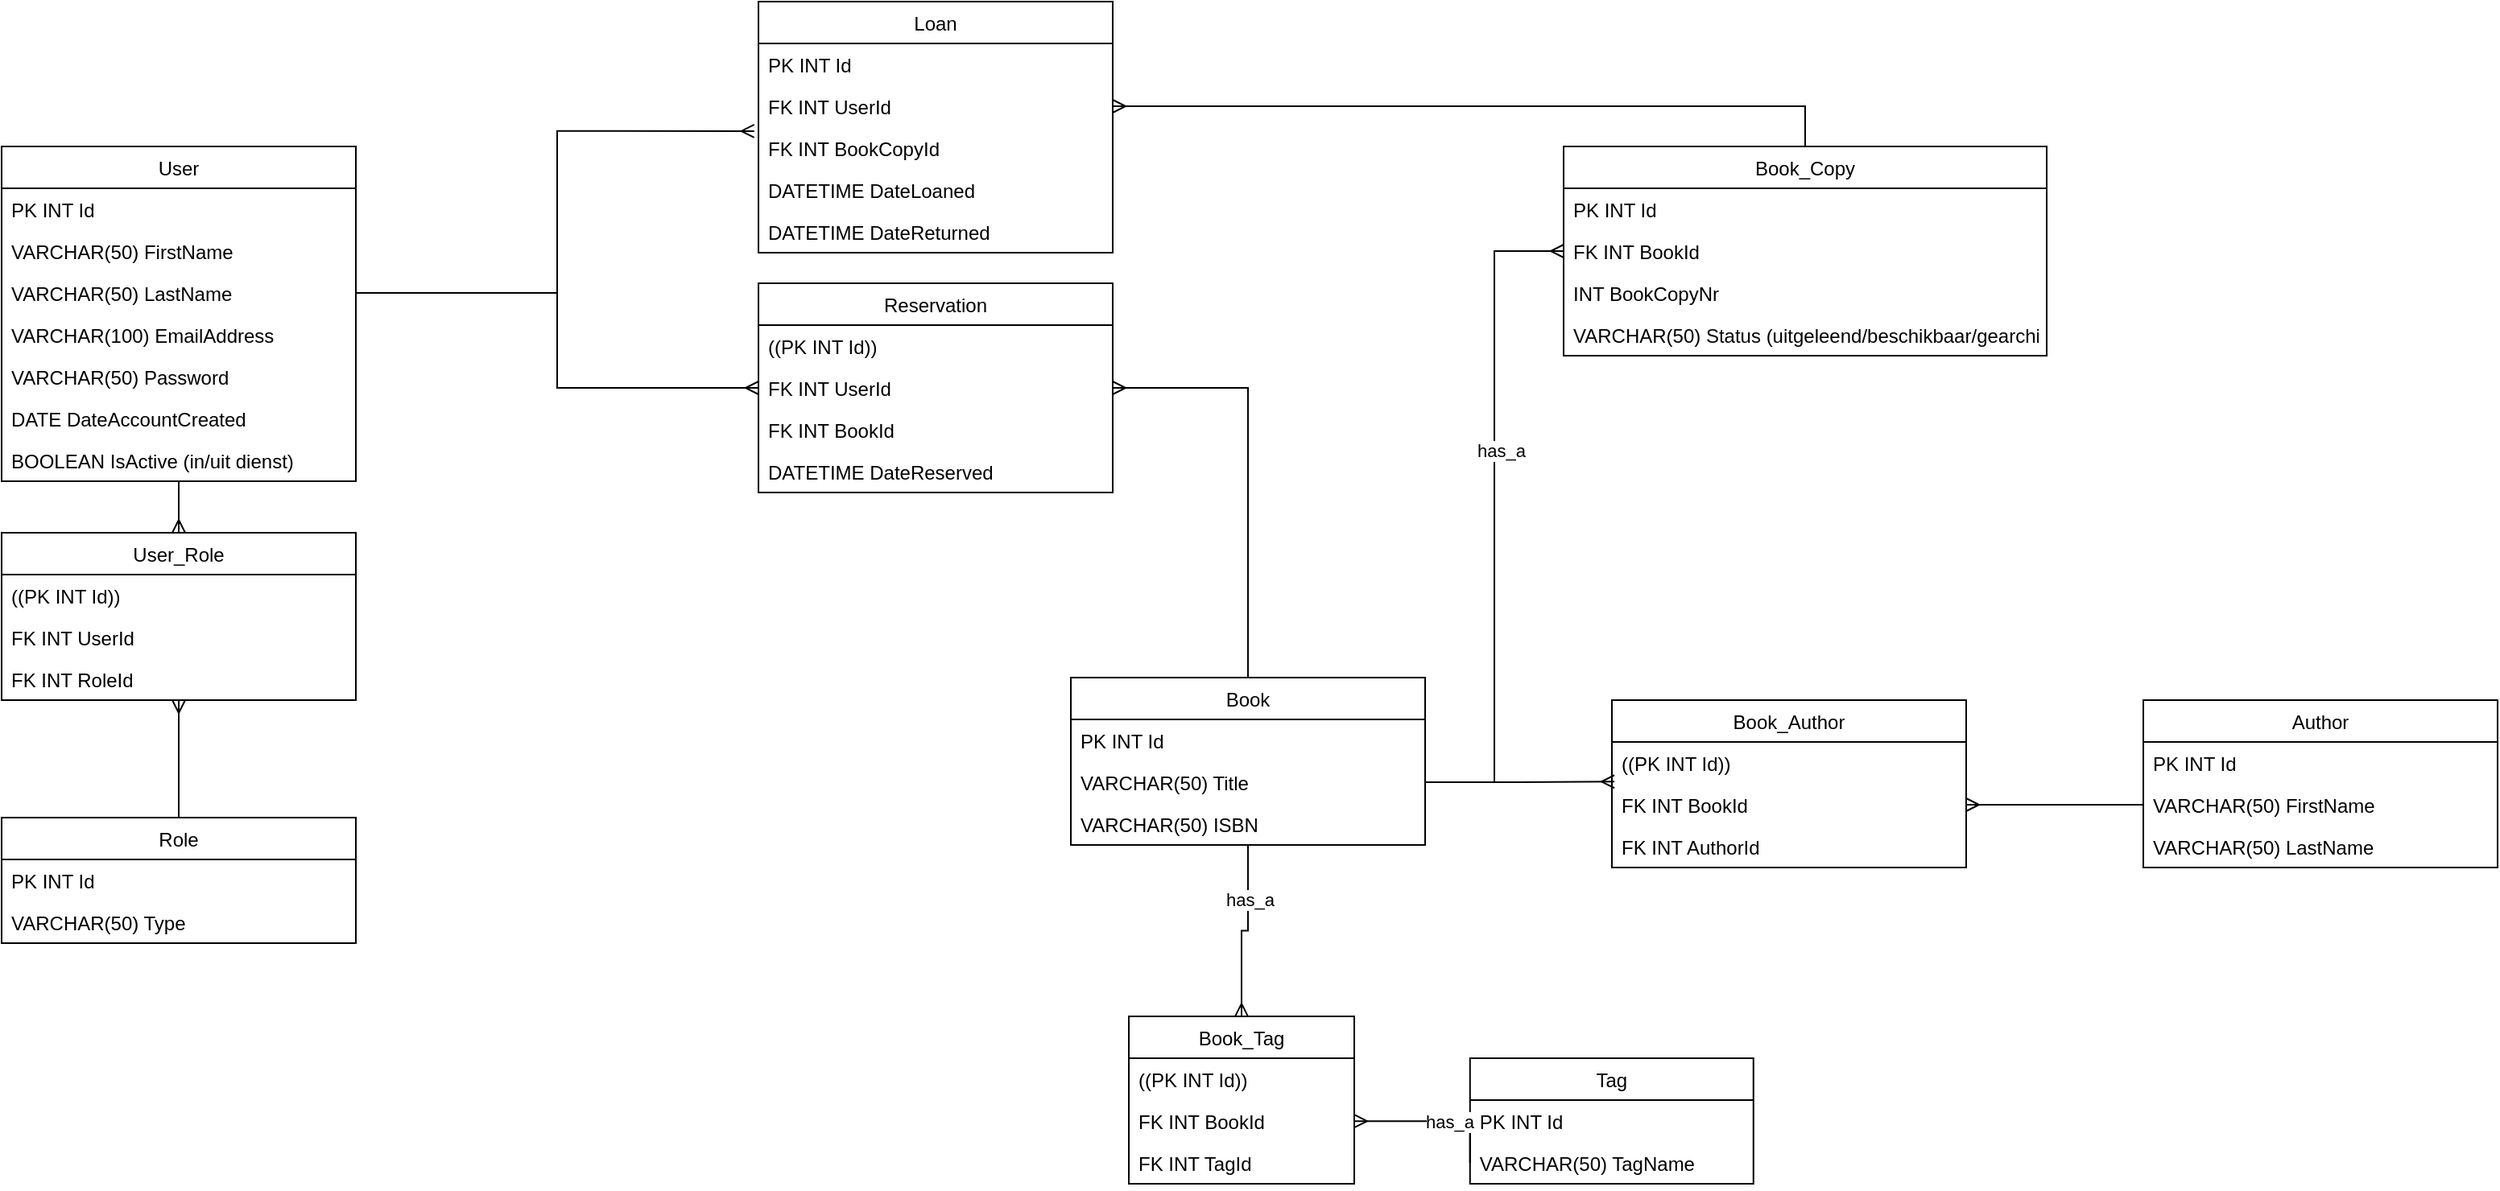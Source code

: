 <mxfile version="20.8.1" type="google"><diagram id="gzskd0QtSaQVFB5JqQmJ" name="Pagina-1"><mxGraphModel grid="1" page="1" gridSize="10" guides="1" tooltips="1" connect="1" arrows="1" fold="1" pageScale="1" pageWidth="827" pageHeight="1169" math="0" shadow="0"><root><mxCell id="0"/><mxCell id="1" parent="0"/><mxCell id="yw86Md_JAaUrAjQql9L0-66" style="edgeStyle=orthogonalEdgeStyle;rounded=0;orthogonalLoop=1;jettySize=auto;html=1;entryX=0.5;entryY=0;entryDx=0;entryDy=0;endArrow=ERmany;endFill=0;startArrow=none;startFill=0;" edge="1" parent="1" source="yw86Md_JAaUrAjQql9L0-2" target="yw86Md_JAaUrAjQql9L0-62"><mxGeometry relative="1" as="geometry"/></mxCell><mxCell id="yw86Md_JAaUrAjQql9L0-2" value="User" style="swimlane;fontStyle=0;childLayout=stackLayout;horizontal=1;startSize=26;fillColor=none;horizontalStack=0;resizeParent=1;resizeParentMax=0;resizeLast=0;collapsible=1;marginBottom=0;" vertex="1" parent="1"><mxGeometry x="140" y="300" width="220" height="208" as="geometry"/></mxCell><mxCell id="yw86Md_JAaUrAjQql9L0-3" value="PK INT Id" style="text;strokeColor=none;fillColor=none;align=left;verticalAlign=top;spacingLeft=4;spacingRight=4;overflow=hidden;rotatable=0;points=[[0,0.5],[1,0.5]];portConstraint=eastwest;" vertex="1" parent="yw86Md_JAaUrAjQql9L0-2"><mxGeometry y="26" width="220" height="26" as="geometry"/></mxCell><mxCell id="yw86Md_JAaUrAjQql9L0-4" value="VARCHAR(50) FirstName" style="text;strokeColor=none;fillColor=none;align=left;verticalAlign=top;spacingLeft=4;spacingRight=4;overflow=hidden;rotatable=0;points=[[0,0.5],[1,0.5]];portConstraint=eastwest;" vertex="1" parent="yw86Md_JAaUrAjQql9L0-2"><mxGeometry y="52" width="220" height="26" as="geometry"/></mxCell><mxCell id="yw86Md_JAaUrAjQql9L0-5" value="VARCHAR(50) LastName" style="text;strokeColor=none;fillColor=none;align=left;verticalAlign=top;spacingLeft=4;spacingRight=4;overflow=hidden;rotatable=0;points=[[0,0.5],[1,0.5]];portConstraint=eastwest;" vertex="1" parent="yw86Md_JAaUrAjQql9L0-2"><mxGeometry y="78" width="220" height="26" as="geometry"/></mxCell><mxCell id="yw86Md_JAaUrAjQql9L0-6" value="VARCHAR(100) EmailAddress" style="text;strokeColor=none;fillColor=none;align=left;verticalAlign=top;spacingLeft=4;spacingRight=4;overflow=hidden;rotatable=0;points=[[0,0.5],[1,0.5]];portConstraint=eastwest;" vertex="1" parent="yw86Md_JAaUrAjQql9L0-2"><mxGeometry y="104" width="220" height="26" as="geometry"/></mxCell><mxCell id="yw86Md_JAaUrAjQql9L0-7" value="VARCHAR(50) Password" style="text;strokeColor=none;fillColor=none;align=left;verticalAlign=top;spacingLeft=4;spacingRight=4;overflow=hidden;rotatable=0;points=[[0,0.5],[1,0.5]];portConstraint=eastwest;" vertex="1" parent="yw86Md_JAaUrAjQql9L0-2"><mxGeometry y="130" width="220" height="26" as="geometry"/></mxCell><mxCell id="yw86Md_JAaUrAjQql9L0-8" value="DATE DateAccountCreated" style="text;strokeColor=none;fillColor=none;align=left;verticalAlign=top;spacingLeft=4;spacingRight=4;overflow=hidden;rotatable=0;points=[[0,0.5],[1,0.5]];portConstraint=eastwest;" vertex="1" parent="yw86Md_JAaUrAjQql9L0-2"><mxGeometry y="156" width="220" height="26" as="geometry"/></mxCell><mxCell id="yw86Md_JAaUrAjQql9L0-142" value="BOOLEAN IsActive (in/uit dienst)" style="text;strokeColor=none;fillColor=none;align=left;verticalAlign=top;spacingLeft=4;spacingRight=4;overflow=hidden;rotatable=0;points=[[0,0.5],[1,0.5]];portConstraint=eastwest;" vertex="1" parent="yw86Md_JAaUrAjQql9L0-2"><mxGeometry y="182" width="220" height="26" as="geometry"/></mxCell><mxCell id="yw86Md_JAaUrAjQql9L0-32" value="Role" style="swimlane;fontStyle=0;childLayout=stackLayout;horizontal=1;startSize=26;fillColor=none;horizontalStack=0;resizeParent=1;resizeParentMax=0;resizeLast=0;collapsible=1;marginBottom=0;" vertex="1" parent="1"><mxGeometry x="140" y="717" width="220" height="78" as="geometry"/></mxCell><mxCell id="yw86Md_JAaUrAjQql9L0-33" value="PK INT Id&#xA;" style="text;strokeColor=none;fillColor=none;align=left;verticalAlign=top;spacingLeft=4;spacingRight=4;overflow=hidden;rotatable=0;points=[[0,0.5],[1,0.5]];portConstraint=eastwest;" vertex="1" parent="yw86Md_JAaUrAjQql9L0-32"><mxGeometry y="26" width="220" height="26" as="geometry"/></mxCell><mxCell id="yw86Md_JAaUrAjQql9L0-40" value="VARCHAR(50) Type" style="text;strokeColor=none;fillColor=none;align=left;verticalAlign=top;spacingLeft=4;spacingRight=4;overflow=hidden;rotatable=0;points=[[0,0.5],[1,0.5]];portConstraint=eastwest;" vertex="1" parent="yw86Md_JAaUrAjQql9L0-32"><mxGeometry y="52" width="220" height="26" as="geometry"/></mxCell><mxCell id="yw86Md_JAaUrAjQql9L0-67" style="edgeStyle=orthogonalEdgeStyle;rounded=0;orthogonalLoop=1;jettySize=auto;html=1;entryX=0.5;entryY=0;entryDx=0;entryDy=0;startArrow=ERmany;startFill=0;endArrow=none;endFill=0;" edge="1" parent="1" source="yw86Md_JAaUrAjQql9L0-62" target="yw86Md_JAaUrAjQql9L0-32"><mxGeometry relative="1" as="geometry"/></mxCell><mxCell id="yw86Md_JAaUrAjQql9L0-62" value="User_Role" style="swimlane;fontStyle=0;childLayout=stackLayout;horizontal=1;startSize=26;fillColor=none;horizontalStack=0;resizeParent=1;resizeParentMax=0;resizeLast=0;collapsible=1;marginBottom=0;" vertex="1" parent="1"><mxGeometry x="140" y="540" width="220" height="104" as="geometry"/></mxCell><mxCell id="yw86Md_JAaUrAjQql9L0-151" value="((PK INT Id))" style="text;strokeColor=none;fillColor=none;align=left;verticalAlign=top;spacingLeft=4;spacingRight=4;overflow=hidden;rotatable=0;points=[[0,0.5],[1,0.5]];portConstraint=eastwest;" vertex="1" parent="yw86Md_JAaUrAjQql9L0-62"><mxGeometry y="26" width="220" height="26" as="geometry"/></mxCell><mxCell id="yw86Md_JAaUrAjQql9L0-64" value="FK INT UserId" style="text;strokeColor=none;fillColor=none;align=left;verticalAlign=top;spacingLeft=4;spacingRight=4;overflow=hidden;rotatable=0;points=[[0,0.5],[1,0.5]];portConstraint=eastwest;" vertex="1" parent="yw86Md_JAaUrAjQql9L0-62"><mxGeometry y="52" width="220" height="26" as="geometry"/></mxCell><mxCell id="yw86Md_JAaUrAjQql9L0-65" value="FK INT RoleId" style="text;strokeColor=none;fillColor=none;align=left;verticalAlign=top;spacingLeft=4;spacingRight=4;overflow=hidden;rotatable=0;points=[[0,0.5],[1,0.5]];portConstraint=eastwest;" vertex="1" parent="yw86Md_JAaUrAjQql9L0-62"><mxGeometry y="78" width="220" height="26" as="geometry"/></mxCell><mxCell id="yw86Md_JAaUrAjQql9L0-70" style="edgeStyle=orthogonalEdgeStyle;rounded=0;orthogonalLoop=1;jettySize=auto;html=1;entryX=0.5;entryY=0;entryDx=0;entryDy=0;endArrow=ERmany;endFill=0;" edge="1" parent="1" source="yw86Md_JAaUrAjQql9L0-71" target="yw86Md_JAaUrAjQql9L0-86"><mxGeometry relative="1" as="geometry"/></mxCell><mxCell id="yw86Md_JAaUrAjQql9L0-132" value="has_a" style="edgeLabel;html=1;align=center;verticalAlign=middle;resizable=0;points=[];" connectable="0" vertex="1" parent="yw86Md_JAaUrAjQql9L0-70"><mxGeometry x="-0.387" y="1" relative="1" as="geometry"><mxPoint as="offset"/></mxGeometry></mxCell><mxCell id="yw86Md_JAaUrAjQql9L0-127" style="edgeStyle=orthogonalEdgeStyle;rounded=0;orthogonalLoop=1;jettySize=auto;html=1;entryX=1;entryY=0.5;entryDx=0;entryDy=0;startArrow=none;startFill=0;endArrow=ERmany;endFill=0;exitX=0.5;exitY=0;exitDx=0;exitDy=0;" edge="1" parent="1" source="yw86Md_JAaUrAjQql9L0-76" target="yw86Md_JAaUrAjQql9L0-121"><mxGeometry relative="1" as="geometry"/></mxCell><mxCell id="yw86Md_JAaUrAjQql9L0-136" style="edgeStyle=orthogonalEdgeStyle;rounded=0;orthogonalLoop=1;jettySize=auto;html=1;entryX=1;entryY=0.5;entryDx=0;entryDy=0;startArrow=none;startFill=0;endArrow=ERmany;endFill=0;" edge="1" parent="1" source="yw86Md_JAaUrAjQql9L0-71" target="yw86Md_JAaUrAjQql9L0-134"><mxGeometry relative="1" as="geometry"/></mxCell><mxCell id="yw86Md_JAaUrAjQql9L0-71" value="Book" style="swimlane;fontStyle=0;childLayout=stackLayout;horizontal=1;startSize=26;fillColor=none;horizontalStack=0;resizeParent=1;resizeParentMax=0;resizeLast=0;collapsible=1;marginBottom=0;" vertex="1" parent="1"><mxGeometry x="804" y="630" width="220" height="104" as="geometry"/></mxCell><mxCell id="yw86Md_JAaUrAjQql9L0-72" value="PK INT Id" style="text;strokeColor=none;fillColor=none;align=left;verticalAlign=top;spacingLeft=4;spacingRight=4;overflow=hidden;rotatable=0;points=[[0,0.5],[1,0.5]];portConstraint=eastwest;" vertex="1" parent="yw86Md_JAaUrAjQql9L0-71"><mxGeometry y="26" width="220" height="26" as="geometry"/></mxCell><mxCell id="yw86Md_JAaUrAjQql9L0-73" value="VARCHAR(50) Title" style="text;strokeColor=none;fillColor=none;align=left;verticalAlign=top;spacingLeft=4;spacingRight=4;overflow=hidden;rotatable=0;points=[[0,0.5],[1,0.5]];portConstraint=eastwest;" vertex="1" parent="yw86Md_JAaUrAjQql9L0-71"><mxGeometry y="52" width="220" height="26" as="geometry"/></mxCell><mxCell id="yw86Md_JAaUrAjQql9L0-74" value="VARCHAR(50) ISBN" style="text;strokeColor=none;fillColor=none;align=left;verticalAlign=top;spacingLeft=4;spacingRight=4;overflow=hidden;rotatable=0;points=[[0,0.5],[1,0.5]];portConstraint=eastwest;" vertex="1" parent="yw86Md_JAaUrAjQql9L0-71"><mxGeometry y="78" width="220" height="26" as="geometry"/></mxCell><mxCell id="yw86Md_JAaUrAjQql9L0-76" value="Book_Copy" style="swimlane;fontStyle=0;childLayout=stackLayout;horizontal=1;startSize=26;fillColor=none;horizontalStack=0;resizeParent=1;resizeParentMax=0;resizeLast=0;collapsible=1;marginBottom=0;" vertex="1" parent="1"><mxGeometry x="1110" y="300" width="300" height="130" as="geometry"/></mxCell><mxCell id="yw86Md_JAaUrAjQql9L0-77" value="PK INT Id" style="text;strokeColor=none;fillColor=none;align=left;verticalAlign=top;spacingLeft=4;spacingRight=4;overflow=hidden;rotatable=0;points=[[0,0.5],[1,0.5]];portConstraint=eastwest;" vertex="1" parent="yw86Md_JAaUrAjQql9L0-76"><mxGeometry y="26" width="300" height="26" as="geometry"/></mxCell><mxCell id="yw86Md_JAaUrAjQql9L0-78" value="FK INT BookId" style="text;strokeColor=none;fillColor=none;align=left;verticalAlign=top;spacingLeft=4;spacingRight=4;overflow=hidden;rotatable=0;points=[[0,0.5],[1,0.5]];portConstraint=eastwest;" vertex="1" parent="yw86Md_JAaUrAjQql9L0-76"><mxGeometry y="52" width="300" height="26" as="geometry"/></mxCell><mxCell id="yw86Md_JAaUrAjQql9L0-79" value="INT BookCopyNr" style="text;strokeColor=none;fillColor=none;align=left;verticalAlign=top;spacingLeft=4;spacingRight=4;overflow=hidden;rotatable=0;points=[[0,0.5],[1,0.5]];portConstraint=eastwest;" vertex="1" parent="yw86Md_JAaUrAjQql9L0-76"><mxGeometry y="78" width="300" height="26" as="geometry"/></mxCell><mxCell id="yw86Md_JAaUrAjQql9L0-80" value="VARCHAR(50) Status (uitgeleend/beschikbaar/gearchiveerd)" style="text;strokeColor=none;fillColor=none;align=left;verticalAlign=top;spacingLeft=4;spacingRight=4;overflow=hidden;rotatable=0;points=[[0,0.5],[1,0.5]];portConstraint=eastwest;" vertex="1" parent="yw86Md_JAaUrAjQql9L0-76"><mxGeometry y="104" width="300" height="26" as="geometry"/></mxCell><mxCell id="yw86Md_JAaUrAjQql9L0-81" style="edgeStyle=orthogonalEdgeStyle;rounded=0;orthogonalLoop=1;jettySize=auto;html=1;endArrow=ERmany;endFill=0;entryX=0;entryY=0.5;entryDx=0;entryDy=0;" edge="1" parent="1" source="yw86Md_JAaUrAjQql9L0-73" target="yw86Md_JAaUrAjQql9L0-78"><mxGeometry relative="1" as="geometry"/></mxCell><mxCell id="yw86Md_JAaUrAjQql9L0-130" value="has_a" style="edgeLabel;html=1;align=center;verticalAlign=middle;resizable=0;points=[];" connectable="0" vertex="1" parent="yw86Md_JAaUrAjQql9L0-81"><mxGeometry x="0.198" y="-4" relative="1" as="geometry"><mxPoint as="offset"/></mxGeometry></mxCell><mxCell id="yw86Md_JAaUrAjQql9L0-86" value="Book_Tag" style="swimlane;fontStyle=0;childLayout=stackLayout;horizontal=1;startSize=26;fillColor=none;horizontalStack=0;resizeParent=1;resizeParentMax=0;resizeLast=0;collapsible=1;marginBottom=0;" vertex="1" parent="1"><mxGeometry x="840" y="840.56" width="140" height="104" as="geometry"/></mxCell><mxCell id="yw86Md_JAaUrAjQql9L0-87" value="((PK INT Id))" style="text;strokeColor=none;fillColor=none;align=left;verticalAlign=top;spacingLeft=4;spacingRight=4;overflow=hidden;rotatable=0;points=[[0,0.5],[1,0.5]];portConstraint=eastwest;" vertex="1" parent="yw86Md_JAaUrAjQql9L0-86"><mxGeometry y="26" width="140" height="26" as="geometry"/></mxCell><mxCell id="yw86Md_JAaUrAjQql9L0-88" value="FK INT BookId" style="text;strokeColor=none;fillColor=none;align=left;verticalAlign=top;spacingLeft=4;spacingRight=4;overflow=hidden;rotatable=0;points=[[0,0.5],[1,0.5]];portConstraint=eastwest;" vertex="1" parent="yw86Md_JAaUrAjQql9L0-86"><mxGeometry y="52" width="140" height="26" as="geometry"/></mxCell><mxCell id="yw86Md_JAaUrAjQql9L0-89" value="FK INT TagId" style="text;strokeColor=none;fillColor=none;align=left;verticalAlign=top;spacingLeft=4;spacingRight=4;overflow=hidden;rotatable=0;points=[[0,0.5],[1,0.5]];portConstraint=eastwest;" vertex="1" parent="yw86Md_JAaUrAjQql9L0-86"><mxGeometry y="78" width="140" height="26" as="geometry"/></mxCell><mxCell id="yw86Md_JAaUrAjQql9L0-90" value="Tag" style="swimlane;fontStyle=0;childLayout=stackLayout;horizontal=1;startSize=26;fillColor=none;horizontalStack=0;resizeParent=1;resizeParentMax=0;resizeLast=0;collapsible=1;marginBottom=0;" vertex="1" parent="1"><mxGeometry x="1051.89" y="866.56" width="176" height="78" as="geometry"/></mxCell><mxCell id="yw86Md_JAaUrAjQql9L0-91" value="PK INT Id" style="text;strokeColor=none;fillColor=none;align=left;verticalAlign=top;spacingLeft=4;spacingRight=4;overflow=hidden;rotatable=0;points=[[0,0.5],[1,0.5]];portConstraint=eastwest;" vertex="1" parent="yw86Md_JAaUrAjQql9L0-90"><mxGeometry y="26" width="176" height="26" as="geometry"/></mxCell><mxCell id="yw86Md_JAaUrAjQql9L0-92" value="VARCHAR(50) TagName" style="text;strokeColor=none;fillColor=none;align=left;verticalAlign=top;spacingLeft=4;spacingRight=4;overflow=hidden;rotatable=0;points=[[0,0.5],[1,0.5]];portConstraint=eastwest;" vertex="1" parent="yw86Md_JAaUrAjQql9L0-90"><mxGeometry y="52" width="176" height="26" as="geometry"/></mxCell><mxCell id="yw86Md_JAaUrAjQql9L0-93" style="edgeStyle=orthogonalEdgeStyle;rounded=0;orthogonalLoop=1;jettySize=auto;html=1;entryX=0;entryY=0.5;entryDx=0;entryDy=0;endArrow=none;endFill=0;startArrow=ERmany;startFill=0;" edge="1" parent="1" source="yw86Md_JAaUrAjQql9L0-88" target="yw86Md_JAaUrAjQql9L0-92"><mxGeometry relative="1" as="geometry"><Array as="points"><mxPoint x="1036" y="905.56"/><mxPoint x="1036" y="905.56"/></Array></mxGeometry></mxCell><mxCell id="yw86Md_JAaUrAjQql9L0-131" value="has_a" style="edgeLabel;html=1;align=center;verticalAlign=middle;resizable=0;points=[];" connectable="0" vertex="1" parent="yw86Md_JAaUrAjQql9L0-93"><mxGeometry x="0.201" relative="1" as="geometry"><mxPoint as="offset"/></mxGeometry></mxCell><mxCell id="yw86Md_JAaUrAjQql9L0-115" value="Loan" style="swimlane;fontStyle=0;childLayout=stackLayout;horizontal=1;startSize=26;fillColor=none;horizontalStack=0;resizeParent=1;resizeParentMax=0;resizeLast=0;collapsible=1;marginBottom=0;" vertex="1" parent="1"><mxGeometry x="610" y="210" width="220" height="156" as="geometry"/></mxCell><mxCell id="yw86Md_JAaUrAjQql9L0-149" value="PK INT Id" style="text;strokeColor=none;fillColor=none;align=left;verticalAlign=top;spacingLeft=4;spacingRight=4;overflow=hidden;rotatable=0;points=[[0,0.5],[1,0.5]];portConstraint=eastwest;" vertex="1" parent="yw86Md_JAaUrAjQql9L0-115"><mxGeometry y="26" width="220" height="26" as="geometry"/></mxCell><mxCell id="yw86Md_JAaUrAjQql9L0-121" value="FK INT UserId" style="text;strokeColor=none;fillColor=none;align=left;verticalAlign=top;spacingLeft=4;spacingRight=4;overflow=hidden;rotatable=0;points=[[0,0.5],[1,0.5]];portConstraint=eastwest;" vertex="1" parent="yw86Md_JAaUrAjQql9L0-115"><mxGeometry y="52" width="220" height="26" as="geometry"/></mxCell><mxCell id="yw86Md_JAaUrAjQql9L0-122" value="FK INT BookCopyId" style="text;strokeColor=none;fillColor=none;align=left;verticalAlign=top;spacingLeft=4;spacingRight=4;overflow=hidden;rotatable=0;points=[[0,0.5],[1,0.5]];portConstraint=eastwest;" vertex="1" parent="yw86Md_JAaUrAjQql9L0-115"><mxGeometry y="78" width="220" height="26" as="geometry"/></mxCell><mxCell id="yw86Md_JAaUrAjQql9L0-147" value="DATETIME DateLoaned" style="text;strokeColor=none;fillColor=none;align=left;verticalAlign=top;spacingLeft=4;spacingRight=4;overflow=hidden;rotatable=0;points=[[0,0.5],[1,0.5]];portConstraint=eastwest;" vertex="1" parent="yw86Md_JAaUrAjQql9L0-115"><mxGeometry y="104" width="220" height="26" as="geometry"/></mxCell><mxCell id="yw86Md_JAaUrAjQql9L0-148" value="DATETIME DateReturned" style="text;strokeColor=none;fillColor=none;align=left;verticalAlign=top;spacingLeft=4;spacingRight=4;overflow=hidden;rotatable=0;points=[[0,0.5],[1,0.5]];portConstraint=eastwest;" vertex="1" parent="yw86Md_JAaUrAjQql9L0-115"><mxGeometry y="130" width="220" height="26" as="geometry"/></mxCell><mxCell id="yw86Md_JAaUrAjQql9L0-144" style="edgeStyle=orthogonalEdgeStyle;rounded=0;orthogonalLoop=1;jettySize=auto;html=1;entryX=1;entryY=0.5;entryDx=0;entryDy=0;startArrow=ERmany;startFill=0;endArrow=none;endFill=0;" edge="1" parent="1" source="yw86Md_JAaUrAjQql9L0-133" target="yw86Md_JAaUrAjQql9L0-5"><mxGeometry relative="1" as="geometry"/></mxCell><mxCell id="yw86Md_JAaUrAjQql9L0-133" value="Reservation" style="swimlane;fontStyle=0;childLayout=stackLayout;horizontal=1;startSize=26;fillColor=none;horizontalStack=0;resizeParent=1;resizeParentMax=0;resizeLast=0;collapsible=1;marginBottom=0;" vertex="1" parent="1"><mxGeometry x="610" y="385" width="220" height="130" as="geometry"/></mxCell><mxCell id="yw86Md_JAaUrAjQql9L0-150" value="((PK INT Id))" style="text;strokeColor=none;fillColor=none;align=left;verticalAlign=top;spacingLeft=4;spacingRight=4;overflow=hidden;rotatable=0;points=[[0,0.5],[1,0.5]];portConstraint=eastwest;" vertex="1" parent="yw86Md_JAaUrAjQql9L0-133"><mxGeometry y="26" width="220" height="26" as="geometry"/></mxCell><mxCell id="yw86Md_JAaUrAjQql9L0-134" value="FK INT UserId" style="text;strokeColor=none;fillColor=none;align=left;verticalAlign=top;spacingLeft=4;spacingRight=4;overflow=hidden;rotatable=0;points=[[0,0.5],[1,0.5]];portConstraint=eastwest;" vertex="1" parent="yw86Md_JAaUrAjQql9L0-133"><mxGeometry y="52" width="220" height="26" as="geometry"/></mxCell><mxCell id="yw86Md_JAaUrAjQql9L0-135" value="FK INT BookId" style="text;strokeColor=none;fillColor=none;align=left;verticalAlign=top;spacingLeft=4;spacingRight=4;overflow=hidden;rotatable=0;points=[[0,0.5],[1,0.5]];portConstraint=eastwest;" vertex="1" parent="yw86Md_JAaUrAjQql9L0-133"><mxGeometry y="78" width="220" height="26" as="geometry"/></mxCell><mxCell id="yw86Md_JAaUrAjQql9L0-146" value="DATETIME DateReserved" style="text;strokeColor=none;fillColor=none;align=left;verticalAlign=top;spacingLeft=4;spacingRight=4;overflow=hidden;rotatable=0;points=[[0,0.5],[1,0.5]];portConstraint=eastwest;" vertex="1" parent="yw86Md_JAaUrAjQql9L0-133"><mxGeometry y="104" width="220" height="26" as="geometry"/></mxCell><mxCell id="yw86Md_JAaUrAjQql9L0-143" style="edgeStyle=orthogonalEdgeStyle;rounded=0;orthogonalLoop=1;jettySize=auto;html=1;entryX=-0.012;entryY=0.094;entryDx=0;entryDy=0;entryPerimeter=0;startArrow=none;startFill=0;endArrow=ERmany;endFill=0;" edge="1" parent="1" source="yw86Md_JAaUrAjQql9L0-5" target="yw86Md_JAaUrAjQql9L0-122"><mxGeometry relative="1" as="geometry"/></mxCell><mxCell id="yw86Md_JAaUrAjQql9L0-152" value="Author" style="swimlane;fontStyle=0;childLayout=stackLayout;horizontal=1;startSize=26;fillColor=none;horizontalStack=0;resizeParent=1;resizeParentMax=0;resizeLast=0;collapsible=1;marginBottom=0;" vertex="1" parent="1"><mxGeometry x="1470" y="644" width="220" height="104" as="geometry"/></mxCell><mxCell id="yw86Md_JAaUrAjQql9L0-153" value="PK INT Id" style="text;strokeColor=none;fillColor=none;align=left;verticalAlign=top;spacingLeft=4;spacingRight=4;overflow=hidden;rotatable=0;points=[[0,0.5],[1,0.5]];portConstraint=eastwest;" vertex="1" parent="yw86Md_JAaUrAjQql9L0-152"><mxGeometry y="26" width="220" height="26" as="geometry"/></mxCell><mxCell id="yw86Md_JAaUrAjQql9L0-154" value="VARCHAR(50) FirstName" style="text;strokeColor=none;fillColor=none;align=left;verticalAlign=top;spacingLeft=4;spacingRight=4;overflow=hidden;rotatable=0;points=[[0,0.5],[1,0.5]];portConstraint=eastwest;" vertex="1" parent="yw86Md_JAaUrAjQql9L0-152"><mxGeometry y="52" width="220" height="26" as="geometry"/></mxCell><mxCell id="yw86Md_JAaUrAjQql9L0-162" value="VARCHAR(50) LastName" style="text;strokeColor=none;fillColor=none;align=left;verticalAlign=top;spacingLeft=4;spacingRight=4;overflow=hidden;rotatable=0;points=[[0,0.5],[1,0.5]];portConstraint=eastwest;" vertex="1" parent="yw86Md_JAaUrAjQql9L0-152"><mxGeometry y="78" width="220" height="26" as="geometry"/></mxCell><mxCell id="yw86Md_JAaUrAjQql9L0-157" value="Book_Author" style="swimlane;fontStyle=0;childLayout=stackLayout;horizontal=1;startSize=26;fillColor=none;horizontalStack=0;resizeParent=1;resizeParentMax=0;resizeLast=0;collapsible=1;marginBottom=0;" vertex="1" parent="1"><mxGeometry x="1140" y="644" width="220" height="104" as="geometry"/></mxCell><mxCell id="yw86Md_JAaUrAjQql9L0-158" value="((PK INT Id))" style="text;strokeColor=none;fillColor=none;align=left;verticalAlign=top;spacingLeft=4;spacingRight=4;overflow=hidden;rotatable=0;points=[[0,0.5],[1,0.5]];portConstraint=eastwest;" vertex="1" parent="yw86Md_JAaUrAjQql9L0-157"><mxGeometry y="26" width="220" height="26" as="geometry"/></mxCell><mxCell id="yw86Md_JAaUrAjQql9L0-159" value="FK INT BookId" style="text;strokeColor=none;fillColor=none;align=left;verticalAlign=top;spacingLeft=4;spacingRight=4;overflow=hidden;rotatable=0;points=[[0,0.5],[1,0.5]];portConstraint=eastwest;" vertex="1" parent="yw86Md_JAaUrAjQql9L0-157"><mxGeometry y="52" width="220" height="26" as="geometry"/></mxCell><mxCell id="yw86Md_JAaUrAjQql9L0-163" value="FK INT AuthorId" style="text;strokeColor=none;fillColor=none;align=left;verticalAlign=top;spacingLeft=4;spacingRight=4;overflow=hidden;rotatable=0;points=[[0,0.5],[1,0.5]];portConstraint=eastwest;" vertex="1" parent="yw86Md_JAaUrAjQql9L0-157"><mxGeometry y="78" width="220" height="26" as="geometry"/></mxCell><mxCell id="yw86Md_JAaUrAjQql9L0-160" style="edgeStyle=orthogonalEdgeStyle;rounded=0;orthogonalLoop=1;jettySize=auto;html=1;entryX=0.007;entryY=-0.053;entryDx=0;entryDy=0;entryPerimeter=0;startArrow=none;startFill=0;endArrow=ERmany;endFill=0;" edge="1" parent="1" source="yw86Md_JAaUrAjQql9L0-73" target="yw86Md_JAaUrAjQql9L0-159"><mxGeometry relative="1" as="geometry"/></mxCell><mxCell id="yw86Md_JAaUrAjQql9L0-161" style="edgeStyle=orthogonalEdgeStyle;rounded=0;orthogonalLoop=1;jettySize=auto;html=1;entryX=1;entryY=0.5;entryDx=0;entryDy=0;startArrow=none;startFill=0;endArrow=ERmany;endFill=0;exitX=0;exitY=0.5;exitDx=0;exitDy=0;" edge="1" parent="1" source="yw86Md_JAaUrAjQql9L0-154" target="yw86Md_JAaUrAjQql9L0-159"><mxGeometry relative="1" as="geometry"/></mxCell></root></mxGraphModel></diagram></mxfile>
